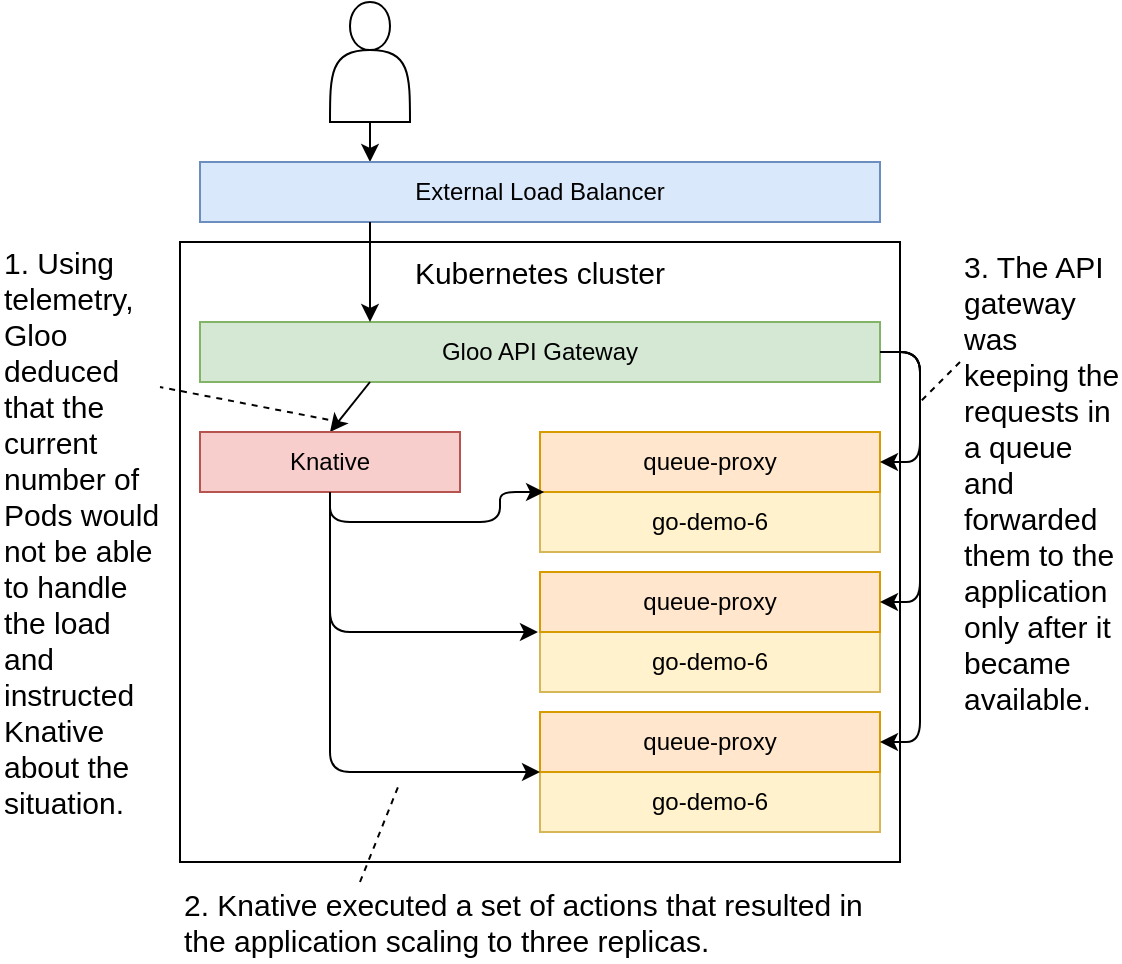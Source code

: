 <mxfile pages="1" version="11.2.1" type="device"><diagram id="KRm0tt6z543xYg5zOcwD" name="Page-1"><mxGraphModel dx="1147" dy="724" grid="1" gridSize="10" guides="1" tooltips="1" connect="1" arrows="1" fold="1" page="1" pageScale="1" pageWidth="850" pageHeight="1100" math="0" shadow="0"><root><mxCell id="0"/><mxCell id="1" parent="0"/><mxCell id="rLweVuyjbfKoWELMfHHj-5" value="Kubernetes cluster" style="rounded=0;whiteSpace=wrap;html=1;verticalAlign=top;fontSize=15;" parent="1" vertex="1"><mxGeometry x="280" y="190" width="360" height="310" as="geometry"/></mxCell><mxCell id="rLweVuyjbfKoWELMfHHj-1" value="Gloo API Gateway" style="rounded=0;whiteSpace=wrap;html=1;fillColor=#d5e8d4;strokeColor=#82b366;" parent="1" vertex="1"><mxGeometry x="290" y="230" width="340" height="30" as="geometry"/></mxCell><mxCell id="rLweVuyjbfKoWELMfHHj-3" value="" style="shape=actor;whiteSpace=wrap;html=1;" parent="1" vertex="1"><mxGeometry x="355" y="70" width="40" height="60" as="geometry"/></mxCell><mxCell id="rLweVuyjbfKoWELMfHHj-4" value="" style="endArrow=classic;html=1;exitX=0.5;exitY=1;exitDx=0;exitDy=0;entryX=0.25;entryY=0;entryDx=0;entryDy=0;" parent="1" source="rLweVuyjbfKoWELMfHHj-3" target="rLweVuyjbfKoWELMfHHj-6" edge="1"><mxGeometry width="50" height="50" relative="1" as="geometry"><mxPoint x="250" y="230" as="sourcePoint"/><mxPoint x="300" y="180" as="targetPoint"/></mxGeometry></mxCell><mxCell id="rLweVuyjbfKoWELMfHHj-6" value="External Load Balancer" style="rounded=0;whiteSpace=wrap;html=1;fillColor=#dae8fc;strokeColor=#6c8ebf;" parent="1" vertex="1"><mxGeometry x="290" y="150" width="340" height="30" as="geometry"/></mxCell><mxCell id="rLweVuyjbfKoWELMfHHj-7" value="" style="endArrow=classic;html=1;exitX=0.25;exitY=1;exitDx=0;exitDy=0;entryX=0.25;entryY=0;entryDx=0;entryDy=0;" parent="1" source="rLweVuyjbfKoWELMfHHj-6" target="rLweVuyjbfKoWELMfHHj-1" edge="1"><mxGeometry width="50" height="50" relative="1" as="geometry"><mxPoint x="470" y="120" as="sourcePoint"/><mxPoint x="470" y="150" as="targetPoint"/></mxGeometry></mxCell><mxCell id="rLweVuyjbfKoWELMfHHj-10" value="" style="group;fillColor=#ffe6cc;strokeColor=#d79b00;" parent="1" vertex="1" connectable="0"><mxGeometry x="460" y="285" width="170" height="60" as="geometry"/></mxCell><mxCell id="rLweVuyjbfKoWELMfHHj-8" value="go-demo-6" style="rounded=0;whiteSpace=wrap;html=1;fillColor=#fff2cc;strokeColor=#d6b656;" parent="rLweVuyjbfKoWELMfHHj-10" vertex="1"><mxGeometry y="30" width="170" height="30" as="geometry"/></mxCell><mxCell id="rLweVuyjbfKoWELMfHHj-9" value="queue-proxy" style="rounded=0;whiteSpace=wrap;html=1;fillColor=#ffe6cc;strokeColor=#d79b00;" parent="rLweVuyjbfKoWELMfHHj-10" vertex="1"><mxGeometry width="170" height="30" as="geometry"/></mxCell><mxCell id="rLweVuyjbfKoWELMfHHj-11" value="" style="endArrow=classic;html=1;fontSize=15;exitX=0.25;exitY=1;exitDx=0;exitDy=0;entryX=0.5;entryY=0;entryDx=0;entryDy=0;" parent="1" source="rLweVuyjbfKoWELMfHHj-1" target="rLweVuyjbfKoWELMfHHj-22" edge="1"><mxGeometry width="50" height="50" relative="1" as="geometry"><mxPoint x="460" y="330" as="sourcePoint"/><mxPoint x="510" y="280" as="targetPoint"/></mxGeometry></mxCell><mxCell id="rLweVuyjbfKoWELMfHHj-12" value="1. Using telemetry, Gloo deduced that the current number of Pods would not be able to handle the load and instructed Knative about the situation." style="text;html=1;strokeColor=none;fillColor=none;align=left;verticalAlign=middle;whiteSpace=wrap;rounded=0;fontSize=15;" parent="1" vertex="1"><mxGeometry x="190" y="190" width="80" height="290" as="geometry"/></mxCell><mxCell id="rLweVuyjbfKoWELMfHHj-22" value="Knative" style="rounded=0;whiteSpace=wrap;html=1;fillColor=#f8cecc;strokeColor=#b85450;" parent="1" vertex="1"><mxGeometry x="290" y="285" width="130" height="30" as="geometry"/></mxCell><mxCell id="rLweVuyjbfKoWELMfHHj-28" value="" style="endArrow=classic;html=1;fontSize=15;exitX=0.5;exitY=1;exitDx=0;exitDy=0;entryX=0.012;entryY=0;entryDx=0;entryDy=0;entryPerimeter=0;" parent="1" source="rLweVuyjbfKoWELMfHHj-22" target="rLweVuyjbfKoWELMfHHj-8" edge="1"><mxGeometry width="50" height="50" relative="1" as="geometry"><mxPoint x="385.0" y="270" as="sourcePoint"/><mxPoint x="400" y="440" as="targetPoint"/><Array as="points"><mxPoint x="355" y="330"/><mxPoint x="440" y="330"/><mxPoint x="440" y="315"/></Array></mxGeometry></mxCell><mxCell id="rLweVuyjbfKoWELMfHHj-29" value="" style="endArrow=none;dashed=1;html=1;fontSize=15;entryX=1;entryY=0.25;entryDx=0;entryDy=0;" parent="1" target="rLweVuyjbfKoWELMfHHj-12" edge="1"><mxGeometry width="50" height="50" relative="1" as="geometry"><mxPoint x="360" y="280" as="sourcePoint"/><mxPoint x="140" y="190" as="targetPoint"/></mxGeometry></mxCell><mxCell id="rLweVuyjbfKoWELMfHHj-33" value="" style="group;fillColor=#ffe6cc;strokeColor=#d79b00;" parent="1" vertex="1" connectable="0"><mxGeometry x="460" y="355" width="170" height="60" as="geometry"/></mxCell><mxCell id="rLweVuyjbfKoWELMfHHj-34" value="go-demo-6" style="rounded=0;whiteSpace=wrap;html=1;fillColor=#fff2cc;strokeColor=#d6b656;" parent="rLweVuyjbfKoWELMfHHj-33" vertex="1"><mxGeometry y="30" width="170" height="30" as="geometry"/></mxCell><mxCell id="rLweVuyjbfKoWELMfHHj-35" value="queue-proxy" style="rounded=0;whiteSpace=wrap;html=1;fillColor=#ffe6cc;strokeColor=#d79b00;" parent="rLweVuyjbfKoWELMfHHj-33" vertex="1"><mxGeometry width="170" height="30" as="geometry"/></mxCell><mxCell id="rLweVuyjbfKoWELMfHHj-36" value="" style="group;fillColor=#ffe6cc;strokeColor=#d79b00;" parent="1" vertex="1" connectable="0"><mxGeometry x="460" y="425" width="170" height="60" as="geometry"/></mxCell><mxCell id="rLweVuyjbfKoWELMfHHj-37" value="go-demo-6" style="rounded=0;whiteSpace=wrap;html=1;fillColor=#fff2cc;strokeColor=#d6b656;" parent="rLweVuyjbfKoWELMfHHj-36" vertex="1"><mxGeometry y="30" width="170" height="30" as="geometry"/></mxCell><mxCell id="rLweVuyjbfKoWELMfHHj-38" value="queue-proxy" style="rounded=0;whiteSpace=wrap;html=1;fillColor=#ffe6cc;strokeColor=#d79b00;" parent="rLweVuyjbfKoWELMfHHj-36" vertex="1"><mxGeometry width="170" height="30" as="geometry"/></mxCell><mxCell id="rLweVuyjbfKoWELMfHHj-39" value="" style="endArrow=classic;html=1;fontSize=15;exitX=0.5;exitY=1;exitDx=0;exitDy=0;entryX=-0.006;entryY=1;entryDx=0;entryDy=0;entryPerimeter=0;" parent="1" source="rLweVuyjbfKoWELMfHHj-22" target="rLweVuyjbfKoWELMfHHj-35" edge="1"><mxGeometry width="50" height="50" relative="1" as="geometry"><mxPoint x="430" y="310" as="sourcePoint"/><mxPoint x="472.04" y="325" as="targetPoint"/><Array as="points"><mxPoint x="355" y="385"/></Array></mxGeometry></mxCell><mxCell id="rLweVuyjbfKoWELMfHHj-40" value="" style="endArrow=classic;html=1;fontSize=15;exitX=0.5;exitY=1;exitDx=0;exitDy=0;entryX=0;entryY=1;entryDx=0;entryDy=0;entryPerimeter=0;" parent="1" source="rLweVuyjbfKoWELMfHHj-22" target="rLweVuyjbfKoWELMfHHj-38" edge="1"><mxGeometry width="50" height="50" relative="1" as="geometry"><mxPoint x="430" y="310" as="sourcePoint"/><mxPoint x="468.98" y="395" as="targetPoint"/><Array as="points"><mxPoint x="355" y="455"/></Array></mxGeometry></mxCell><mxCell id="rLweVuyjbfKoWELMfHHj-41" value="2. Knative executed a set of actions that resulted in the application scaling to three replicas." style="text;html=1;strokeColor=none;fillColor=none;align=left;verticalAlign=middle;whiteSpace=wrap;rounded=0;fontSize=15;" parent="1" vertex="1"><mxGeometry x="280" y="510" width="360" height="40" as="geometry"/></mxCell><mxCell id="nlvWD0HvaEO0YUQL2N2N-1" value="" style="endArrow=classic;html=1;exitX=1;exitY=0.5;exitDx=0;exitDy=0;entryX=1;entryY=0.5;entryDx=0;entryDy=0;" edge="1" parent="1" source="rLweVuyjbfKoWELMfHHj-1" target="rLweVuyjbfKoWELMfHHj-9"><mxGeometry width="50" height="50" relative="1" as="geometry"><mxPoint x="710" y="300" as="sourcePoint"/><mxPoint x="760" y="250" as="targetPoint"/><Array as="points"><mxPoint x="650" y="245"/><mxPoint x="650" y="300"/></Array></mxGeometry></mxCell><mxCell id="nlvWD0HvaEO0YUQL2N2N-2" value="" style="endArrow=classic;html=1;exitX=1;exitY=0.5;exitDx=0;exitDy=0;entryX=1;entryY=0.5;entryDx=0;entryDy=0;" edge="1" parent="1" target="rLweVuyjbfKoWELMfHHj-35"><mxGeometry width="50" height="50" relative="1" as="geometry"><mxPoint x="630" y="245" as="sourcePoint"/><mxPoint x="630" y="300" as="targetPoint"/><Array as="points"><mxPoint x="650" y="245"/><mxPoint x="650" y="370"/></Array></mxGeometry></mxCell><mxCell id="nlvWD0HvaEO0YUQL2N2N-3" value="" style="endArrow=classic;html=1;exitX=1;exitY=0.5;exitDx=0;exitDy=0;entryX=1;entryY=0.5;entryDx=0;entryDy=0;" edge="1" parent="1" target="rLweVuyjbfKoWELMfHHj-38"><mxGeometry width="50" height="50" relative="1" as="geometry"><mxPoint x="630" y="245" as="sourcePoint"/><mxPoint x="630" y="370" as="targetPoint"/><Array as="points"><mxPoint x="650" y="245"/><mxPoint x="650" y="440"/></Array></mxGeometry></mxCell><mxCell id="nlvWD0HvaEO0YUQL2N2N-4" value="" style="endArrow=none;dashed=1;html=1;exitX=0.25;exitY=0;exitDx=0;exitDy=0;" edge="1" parent="1" source="rLweVuyjbfKoWELMfHHj-41"><mxGeometry width="50" height="50" relative="1" as="geometry"><mxPoint x="80" y="520" as="sourcePoint"/><mxPoint x="390" y="460" as="targetPoint"/></mxGeometry></mxCell><mxCell id="nlvWD0HvaEO0YUQL2N2N-5" value="3. The API gateway was keeping the requests in a queue and forwarded them to the application only after it became available." style="text;html=1;strokeColor=none;fillColor=none;align=left;verticalAlign=middle;whiteSpace=wrap;rounded=0;fontSize=15;" vertex="1" parent="1"><mxGeometry x="670" y="190" width="80" height="240" as="geometry"/></mxCell><mxCell id="nlvWD0HvaEO0YUQL2N2N-6" value="" style="endArrow=none;dashed=1;html=1;exitX=0;exitY=0.25;exitDx=0;exitDy=0;" edge="1" parent="1" source="nlvWD0HvaEO0YUQL2N2N-5"><mxGeometry width="50" height="50" relative="1" as="geometry"><mxPoint x="770" y="530" as="sourcePoint"/><mxPoint x="650" y="270" as="targetPoint"/></mxGeometry></mxCell></root></mxGraphModel></diagram></mxfile>